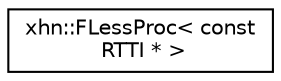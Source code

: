 digraph "Graphical Class Hierarchy"
{
  edge [fontname="Helvetica",fontsize="10",labelfontname="Helvetica",labelfontsize="10"];
  node [fontname="Helvetica",fontsize="10",shape=record];
  rankdir="LR";
  Node1 [label="xhn::FLessProc\< const\l RTTI * \>",height=0.2,width=0.4,color="black", fillcolor="white", style="filled",URL="$structxhn_1_1_f_less_proc.html"];
}
